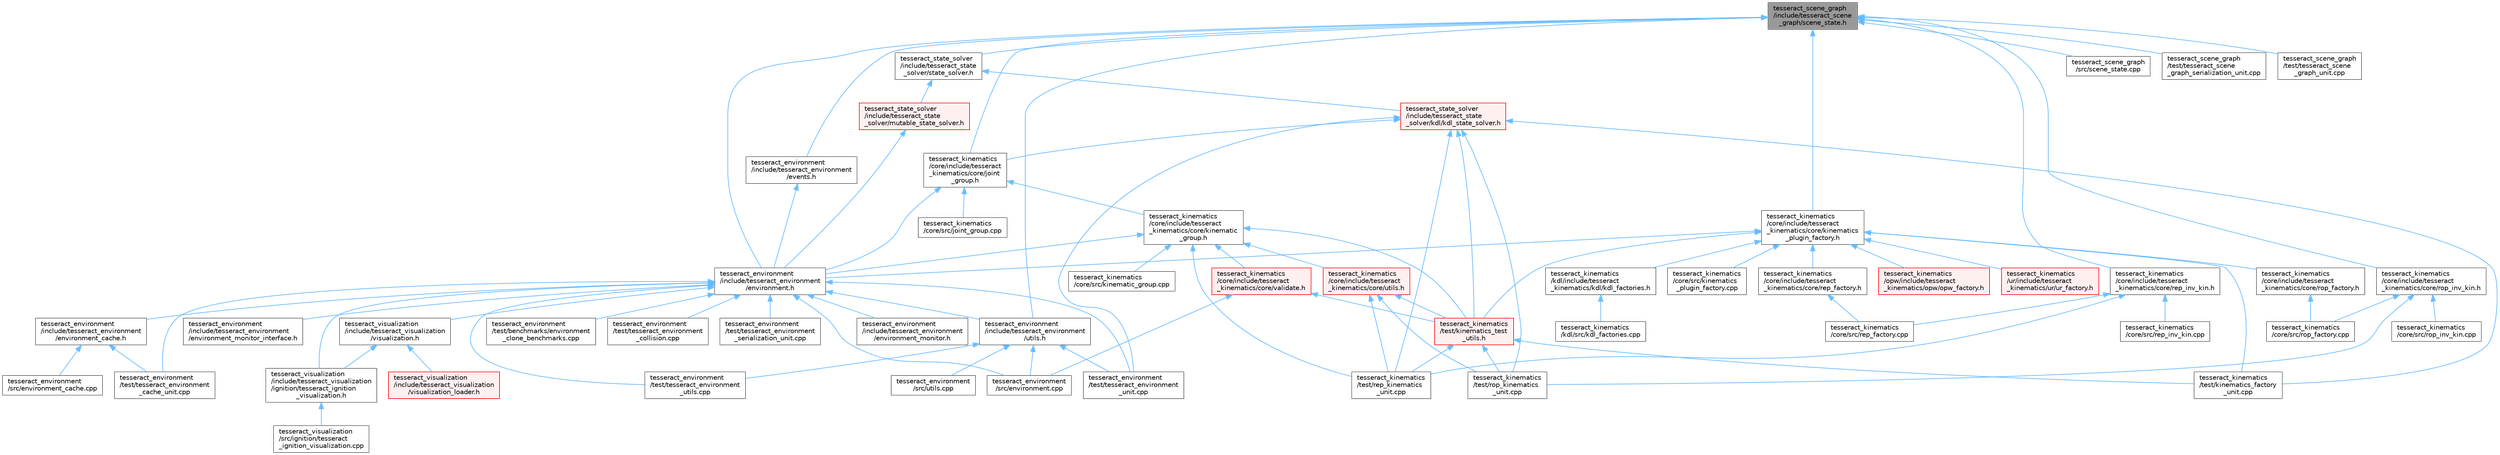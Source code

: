 digraph "tesseract_scene_graph/include/tesseract_scene_graph/scene_state.h"
{
 // LATEX_PDF_SIZE
  bgcolor="transparent";
  edge [fontname=Helvetica,fontsize=10,labelfontname=Helvetica,labelfontsize=10];
  node [fontname=Helvetica,fontsize=10,shape=box,height=0.2,width=0.4];
  Node1 [label="tesseract_scene_graph\l/include/tesseract_scene\l_graph/scene_state.h",height=0.2,width=0.4,color="gray40", fillcolor="grey60", style="filled", fontcolor="black",tooltip="This holds a state of the scene."];
  Node1 -> Node2 [dir="back",color="steelblue1",style="solid"];
  Node2 [label="tesseract_environment\l/include/tesseract_environment\l/environment.h",height=0.2,width=0.4,color="grey40", fillcolor="white", style="filled",URL="$de/d26/environment_8h.html",tooltip=" "];
  Node2 -> Node3 [dir="back",color="steelblue1",style="solid"];
  Node3 [label="tesseract_environment\l/include/tesseract_environment\l/environment_cache.h",height=0.2,width=0.4,color="grey40", fillcolor="white", style="filled",URL="$d0/df2/environment__cache_8h.html",tooltip="A environment cache."];
  Node3 -> Node4 [dir="back",color="steelblue1",style="solid"];
  Node4 [label="tesseract_environment\l/src/environment_cache.cpp",height=0.2,width=0.4,color="grey40", fillcolor="white", style="filled",URL="$db/d51/environment__cache_8cpp.html",tooltip="Default environment cache."];
  Node3 -> Node5 [dir="back",color="steelblue1",style="solid"];
  Node5 [label="tesseract_environment\l/test/tesseract_environment\l_cache_unit.cpp",height=0.2,width=0.4,color="grey40", fillcolor="white", style="filled",URL="$d4/d61/tesseract__environment__cache__unit_8cpp.html",tooltip=" "];
  Node2 -> Node6 [dir="back",color="steelblue1",style="solid"];
  Node6 [label="tesseract_environment\l/include/tesseract_environment\l/environment_monitor.h",height=0.2,width=0.4,color="grey40", fillcolor="white", style="filled",URL="$d4/d7d/environment__monitor_8h.html",tooltip="Tesseract Environment Monitor Interface Class."];
  Node2 -> Node7 [dir="back",color="steelblue1",style="solid"];
  Node7 [label="tesseract_environment\l/include/tesseract_environment\l/environment_monitor_interface.h",height=0.2,width=0.4,color="grey40", fillcolor="white", style="filled",URL="$d1/d4a/environment__monitor__interface_8h.html",tooltip="This is a utility class for applying changes to multiple tesseract environment monitors."];
  Node2 -> Node8 [dir="back",color="steelblue1",style="solid"];
  Node8 [label="tesseract_environment\l/include/tesseract_environment\l/utils.h",height=0.2,width=0.4,color="grey40", fillcolor="white", style="filled",URL="$d9/d71/tesseract__environment_2include_2tesseract__environment_2utils_8h.html",tooltip="Tesseract Environment Utility Functions."];
  Node8 -> Node9 [dir="back",color="steelblue1",style="solid"];
  Node9 [label="tesseract_environment\l/src/environment.cpp",height=0.2,width=0.4,color="grey40", fillcolor="white", style="filled",URL="$dc/d82/environment_8cpp.html",tooltip="Tesseract environment interface implementation."];
  Node8 -> Node10 [dir="back",color="steelblue1",style="solid"];
  Node10 [label="tesseract_environment\l/src/utils.cpp",height=0.2,width=0.4,color="grey40", fillcolor="white", style="filled",URL="$d1/d89/tesseract__environment_2src_2utils_8cpp.html",tooltip="Tesseract Environment Utility Functions."];
  Node8 -> Node11 [dir="back",color="steelblue1",style="solid"];
  Node11 [label="tesseract_environment\l/test/tesseract_environment\l_unit.cpp",height=0.2,width=0.4,color="grey40", fillcolor="white", style="filled",URL="$d0/d5b/tesseract__environment__unit_8cpp.html",tooltip=" "];
  Node8 -> Node12 [dir="back",color="steelblue1",style="solid"];
  Node12 [label="tesseract_environment\l/test/tesseract_environment\l_utils.cpp",height=0.2,width=0.4,color="grey40", fillcolor="white", style="filled",URL="$df/d00/tesseract__environment__utils_8cpp.html",tooltip=" "];
  Node2 -> Node9 [dir="back",color="steelblue1",style="solid"];
  Node2 -> Node13 [dir="back",color="steelblue1",style="solid"];
  Node13 [label="tesseract_environment\l/test/benchmarks/environment\l_clone_benchmarks.cpp",height=0.2,width=0.4,color="grey40", fillcolor="white", style="filled",URL="$de/d87/environment__clone__benchmarks_8cpp.html",tooltip=" "];
  Node2 -> Node5 [dir="back",color="steelblue1",style="solid"];
  Node2 -> Node14 [dir="back",color="steelblue1",style="solid"];
  Node14 [label="tesseract_environment\l/test/tesseract_environment\l_collision.cpp",height=0.2,width=0.4,color="grey40", fillcolor="white", style="filled",URL="$d8/da4/tesseract__environment__collision_8cpp.html",tooltip=" "];
  Node2 -> Node15 [dir="back",color="steelblue1",style="solid"];
  Node15 [label="tesseract_environment\l/test/tesseract_environment\l_serialization_unit.cpp",height=0.2,width=0.4,color="grey40", fillcolor="white", style="filled",URL="$d9/de5/tesseract__environment__serialization__unit_8cpp.html",tooltip=" "];
  Node2 -> Node11 [dir="back",color="steelblue1",style="solid"];
  Node2 -> Node12 [dir="back",color="steelblue1",style="solid"];
  Node2 -> Node16 [dir="back",color="steelblue1",style="solid"];
  Node16 [label="tesseract_visualization\l/include/tesseract_visualization\l/ignition/tesseract_ignition\l_visualization.h",height=0.2,width=0.4,color="grey40", fillcolor="white", style="filled",URL="$d0/de9/tesseract__ignition__visualization_8h.html",tooltip=" "];
  Node16 -> Node17 [dir="back",color="steelblue1",style="solid"];
  Node17 [label="tesseract_visualization\l/src/ignition/tesseract\l_ignition_visualization.cpp",height=0.2,width=0.4,color="grey40", fillcolor="white", style="filled",URL="$d6/dbe/tesseract__ignition__visualization_8cpp.html",tooltip=" "];
  Node2 -> Node18 [dir="back",color="steelblue1",style="solid"];
  Node18 [label="tesseract_visualization\l/include/tesseract_visualization\l/visualization.h",height=0.2,width=0.4,color="grey40", fillcolor="white", style="filled",URL="$d2/d02/visualization_8h.html",tooltip="Visualization Class."];
  Node18 -> Node16 [dir="back",color="steelblue1",style="solid"];
  Node18 -> Node19 [dir="back",color="steelblue1",style="solid"];
  Node19 [label="tesseract_visualization\l/include/tesseract_visualization\l/visualization_loader.h",height=0.2,width=0.4,color="red", fillcolor="#FFF0F0", style="filled",URL="$da/d93/visualization__loader_8h.html",tooltip="Visualization Loader."];
  Node1 -> Node21 [dir="back",color="steelblue1",style="solid"];
  Node21 [label="tesseract_environment\l/include/tesseract_environment\l/events.h",height=0.2,width=0.4,color="grey40", fillcolor="white", style="filled",URL="$db/dd2/events_8h.html",tooltip="Tesseract Events."];
  Node21 -> Node2 [dir="back",color="steelblue1",style="solid"];
  Node1 -> Node8 [dir="back",color="steelblue1",style="solid"];
  Node1 -> Node22 [dir="back",color="steelblue1",style="solid"];
  Node22 [label="tesseract_kinematics\l/core/include/tesseract\l_kinematics/core/joint\l_group.h",height=0.2,width=0.4,color="grey40", fillcolor="white", style="filled",URL="$db/d8d/joint__group_8h.html",tooltip="A joint group with forward kinematics, Jacobian, limits methods."];
  Node22 -> Node2 [dir="back",color="steelblue1",style="solid"];
  Node22 -> Node23 [dir="back",color="steelblue1",style="solid"];
  Node23 [label="tesseract_kinematics\l/core/include/tesseract\l_kinematics/core/kinematic\l_group.h",height=0.2,width=0.4,color="grey40", fillcolor="white", style="filled",URL="$d4/d3a/kinematic__group_8h.html",tooltip="A kinematic group with forward and inverse kinematics methods."];
  Node23 -> Node2 [dir="back",color="steelblue1",style="solid"];
  Node23 -> Node24 [dir="back",color="steelblue1",style="solid"];
  Node24 [label="tesseract_kinematics\l/core/include/tesseract\l_kinematics/core/utils.h",height=0.2,width=0.4,color="red", fillcolor="#FFF0F0", style="filled",URL="$df/dd0/tesseract__kinematics_2core_2include_2tesseract__kinematics_2core_2utils_8h.html",tooltip="Kinematics utility functions."];
  Node24 -> Node46 [dir="back",color="steelblue1",style="solid"];
  Node46 [label="tesseract_kinematics\l/test/kinematics_test\l_utils.h",height=0.2,width=0.4,color="red", fillcolor="#FFF0F0", style="filled",URL="$d7/dcb/kinematics__test__utils_8h.html",tooltip=" "];
  Node46 -> Node47 [dir="back",color="steelblue1",style="solid"];
  Node47 [label="tesseract_kinematics\l/test/kinematics_factory\l_unit.cpp",height=0.2,width=0.4,color="grey40", fillcolor="white", style="filled",URL="$d7/d1d/kinematics__factory__unit_8cpp.html",tooltip="Tesseract kinematics factory test."];
  Node46 -> Node37 [dir="back",color="steelblue1",style="solid"];
  Node37 [label="tesseract_kinematics\l/test/rep_kinematics\l_unit.cpp",height=0.2,width=0.4,color="grey40", fillcolor="white", style="filled",URL="$d9/dee/rep__kinematics__unit_8cpp.html",tooltip=" "];
  Node46 -> Node38 [dir="back",color="steelblue1",style="solid"];
  Node38 [label="tesseract_kinematics\l/test/rop_kinematics\l_unit.cpp",height=0.2,width=0.4,color="grey40", fillcolor="white", style="filled",URL="$d0/dac/rop__kinematics__unit_8cpp.html",tooltip=" "];
  Node24 -> Node37 [dir="back",color="steelblue1",style="solid"];
  Node24 -> Node38 [dir="back",color="steelblue1",style="solid"];
  Node23 -> Node49 [dir="back",color="steelblue1",style="solid"];
  Node49 [label="tesseract_kinematics\l/core/include/tesseract\l_kinematics/core/validate.h",height=0.2,width=0.4,color="red", fillcolor="#FFF0F0", style="filled",URL="$dc/dfb/validate_8h.html",tooltip="This contains utility function validate things like forward kinematics match inverse kinematics."];
  Node49 -> Node9 [dir="back",color="steelblue1",style="solid"];
  Node49 -> Node46 [dir="back",color="steelblue1",style="solid"];
  Node23 -> Node51 [dir="back",color="steelblue1",style="solid"];
  Node51 [label="tesseract_kinematics\l/core/src/kinematic_group.cpp",height=0.2,width=0.4,color="grey40", fillcolor="white", style="filled",URL="$de/db2/kinematic__group_8cpp.html",tooltip="A kinematic group with forward and inverse kinematics methods."];
  Node23 -> Node46 [dir="back",color="steelblue1",style="solid"];
  Node23 -> Node37 [dir="back",color="steelblue1",style="solid"];
  Node22 -> Node52 [dir="back",color="steelblue1",style="solid"];
  Node52 [label="tesseract_kinematics\l/core/src/joint_group.cpp",height=0.2,width=0.4,color="grey40", fillcolor="white", style="filled",URL="$da/d3e/joint__group_8cpp.html",tooltip=" "];
  Node1 -> Node53 [dir="back",color="steelblue1",style="solid"];
  Node53 [label="tesseract_kinematics\l/core/include/tesseract\l_kinematics/core/kinematics\l_plugin_factory.h",height=0.2,width=0.4,color="grey40", fillcolor="white", style="filled",URL="$d0/d3c/kinematics__plugin__factory_8h.html",tooltip="Kinematics Plugin Factory."];
  Node53 -> Node2 [dir="back",color="steelblue1",style="solid"];
  Node53 -> Node54 [dir="back",color="steelblue1",style="solid"];
  Node54 [label="tesseract_kinematics\l/core/include/tesseract\l_kinematics/core/rep_factory.h",height=0.2,width=0.4,color="grey40", fillcolor="white", style="filled",URL="$d4/d83/rep__factory_8h.html",tooltip="Robot with External Positioner Inverse kinematics Factory."];
  Node54 -> Node55 [dir="back",color="steelblue1",style="solid"];
  Node55 [label="tesseract_kinematics\l/core/src/rep_factory.cpp",height=0.2,width=0.4,color="grey40", fillcolor="white", style="filled",URL="$d5/d5b/rep__factory_8cpp.html",tooltip=" "];
  Node53 -> Node56 [dir="back",color="steelblue1",style="solid"];
  Node56 [label="tesseract_kinematics\l/core/include/tesseract\l_kinematics/core/rop_factory.h",height=0.2,width=0.4,color="grey40", fillcolor="white", style="filled",URL="$d6/d68/rop__factory_8h.html",tooltip="Robot on Positioner Inverse kinematics factory."];
  Node56 -> Node57 [dir="back",color="steelblue1",style="solid"];
  Node57 [label="tesseract_kinematics\l/core/src/rop_factory.cpp",height=0.2,width=0.4,color="grey40", fillcolor="white", style="filled",URL="$dc/dd0/rop__factory_8cpp.html",tooltip="Robot on Positioner Inverse kinematics factory."];
  Node53 -> Node58 [dir="back",color="steelblue1",style="solid"];
  Node58 [label="tesseract_kinematics\l/core/src/kinematics\l_plugin_factory.cpp",height=0.2,width=0.4,color="grey40", fillcolor="white", style="filled",URL="$d6/d3d/kinematics__plugin__factory_8cpp.html",tooltip=" "];
  Node53 -> Node59 [dir="back",color="steelblue1",style="solid"];
  Node59 [label="tesseract_kinematics\l/kdl/include/tesseract\l_kinematics/kdl/kdl_factories.h",height=0.2,width=0.4,color="grey40", fillcolor="white", style="filled",URL="$da/d3e/kdl__factories_8h.html",tooltip="Tesseract KDL Factories."];
  Node59 -> Node30 [dir="back",color="steelblue1",style="solid"];
  Node30 [label="tesseract_kinematics\l/kdl/src/kdl_factories.cpp",height=0.2,width=0.4,color="grey40", fillcolor="white", style="filled",URL="$d7/d99/kdl__factories_8cpp.html",tooltip=" "];
  Node53 -> Node60 [dir="back",color="steelblue1",style="solid"];
  Node60 [label="tesseract_kinematics\l/opw/include/tesseract\l_kinematics/opw/opw_factory.h",height=0.2,width=0.4,color="red", fillcolor="#FFF0F0", style="filled",URL="$de/dff/opw__factory_8h.html",tooltip="Tesseract OPW Inverse kinematics Factory."];
  Node53 -> Node47 [dir="back",color="steelblue1",style="solid"];
  Node53 -> Node46 [dir="back",color="steelblue1",style="solid"];
  Node53 -> Node62 [dir="back",color="steelblue1",style="solid"];
  Node62 [label="tesseract_kinematics\l/ur/include/tesseract\l_kinematics/ur/ur_factory.h",height=0.2,width=0.4,color="red", fillcolor="#FFF0F0", style="filled",URL="$d7/dbe/ur__factory_8h.html",tooltip="Tesseract UR Inverse kinematics Factory."];
  Node1 -> Node64 [dir="back",color="steelblue1",style="solid"];
  Node64 [label="tesseract_kinematics\l/core/include/tesseract\l_kinematics/core/rep_inv_kin.h",height=0.2,width=0.4,color="grey40", fillcolor="white", style="filled",URL="$dd/db8/rep__inv__kin_8h.html",tooltip=" "];
  Node64 -> Node55 [dir="back",color="steelblue1",style="solid"];
  Node64 -> Node65 [dir="back",color="steelblue1",style="solid"];
  Node65 [label="tesseract_kinematics\l/core/src/rep_inv_kin.cpp",height=0.2,width=0.4,color="grey40", fillcolor="white", style="filled",URL="$d8/da2/rep__inv__kin_8cpp.html",tooltip=" "];
  Node64 -> Node37 [dir="back",color="steelblue1",style="solid"];
  Node1 -> Node66 [dir="back",color="steelblue1",style="solid"];
  Node66 [label="tesseract_kinematics\l/core/include/tesseract\l_kinematics/core/rop_inv_kin.h",height=0.2,width=0.4,color="grey40", fillcolor="white", style="filled",URL="$d0/dbb/rop__inv__kin_8h.html",tooltip=" "];
  Node66 -> Node57 [dir="back",color="steelblue1",style="solid"];
  Node66 -> Node67 [dir="back",color="steelblue1",style="solid"];
  Node67 [label="tesseract_kinematics\l/core/src/rop_inv_kin.cpp",height=0.2,width=0.4,color="grey40", fillcolor="white", style="filled",URL="$d2/dc8/rop__inv__kin_8cpp.html",tooltip=" "];
  Node66 -> Node38 [dir="back",color="steelblue1",style="solid"];
  Node1 -> Node68 [dir="back",color="steelblue1",style="solid"];
  Node68 [label="tesseract_scene_graph\l/src/scene_state.cpp",height=0.2,width=0.4,color="grey40", fillcolor="white", style="filled",URL="$db/d89/scene__state_8cpp.html",tooltip="This holds a state of the scene."];
  Node1 -> Node69 [dir="back",color="steelblue1",style="solid"];
  Node69 [label="tesseract_scene_graph\l/test/tesseract_scene\l_graph_serialization_unit.cpp",height=0.2,width=0.4,color="grey40", fillcolor="white", style="filled",URL="$d8/daa/tesseract__scene__graph__serialization__unit_8cpp.html",tooltip="Tests serialization of tesseract_scene_graph."];
  Node1 -> Node70 [dir="back",color="steelblue1",style="solid"];
  Node70 [label="tesseract_scene_graph\l/test/tesseract_scene\l_graph_unit.cpp",height=0.2,width=0.4,color="grey40", fillcolor="white", style="filled",URL="$d3/d30/tesseract__scene__graph__unit_8cpp.html",tooltip=" "];
  Node1 -> Node71 [dir="back",color="steelblue1",style="solid"];
  Node71 [label="tesseract_state_solver\l/include/tesseract_state\l_solver/state_solver.h",height=0.2,width=0.4,color="grey40", fillcolor="white", style="filled",URL="$d9/dcf/state__solver_8h.html",tooltip="Tesseract Scene Graph State Solver Interface."];
  Node71 -> Node72 [dir="back",color="steelblue1",style="solid"];
  Node72 [label="tesseract_state_solver\l/include/tesseract_state\l_solver/kdl/kdl_state_solver.h",height=0.2,width=0.4,color="red", fillcolor="#FFF0F0", style="filled",URL="$dd/d7b/kdl__state__solver_8h.html",tooltip="Tesseract Scene Graph State Solver KDL Implementation."];
  Node72 -> Node11 [dir="back",color="steelblue1",style="solid"];
  Node72 -> Node22 [dir="back",color="steelblue1",style="solid"];
  Node72 -> Node47 [dir="back",color="steelblue1",style="solid"];
  Node72 -> Node46 [dir="back",color="steelblue1",style="solid"];
  Node72 -> Node37 [dir="back",color="steelblue1",style="solid"];
  Node72 -> Node38 [dir="back",color="steelblue1",style="solid"];
  Node71 -> Node76 [dir="back",color="steelblue1",style="solid"];
  Node76 [label="tesseract_state_solver\l/include/tesseract_state\l_solver/mutable_state_solver.h",height=0.2,width=0.4,color="red", fillcolor="#FFF0F0", style="filled",URL="$d3/d54/mutable__state__solver_8h.html",tooltip="Tesseract Scene Graph Mutable State Solver Interface ."];
  Node76 -> Node2 [dir="back",color="steelblue1",style="solid"];
}

